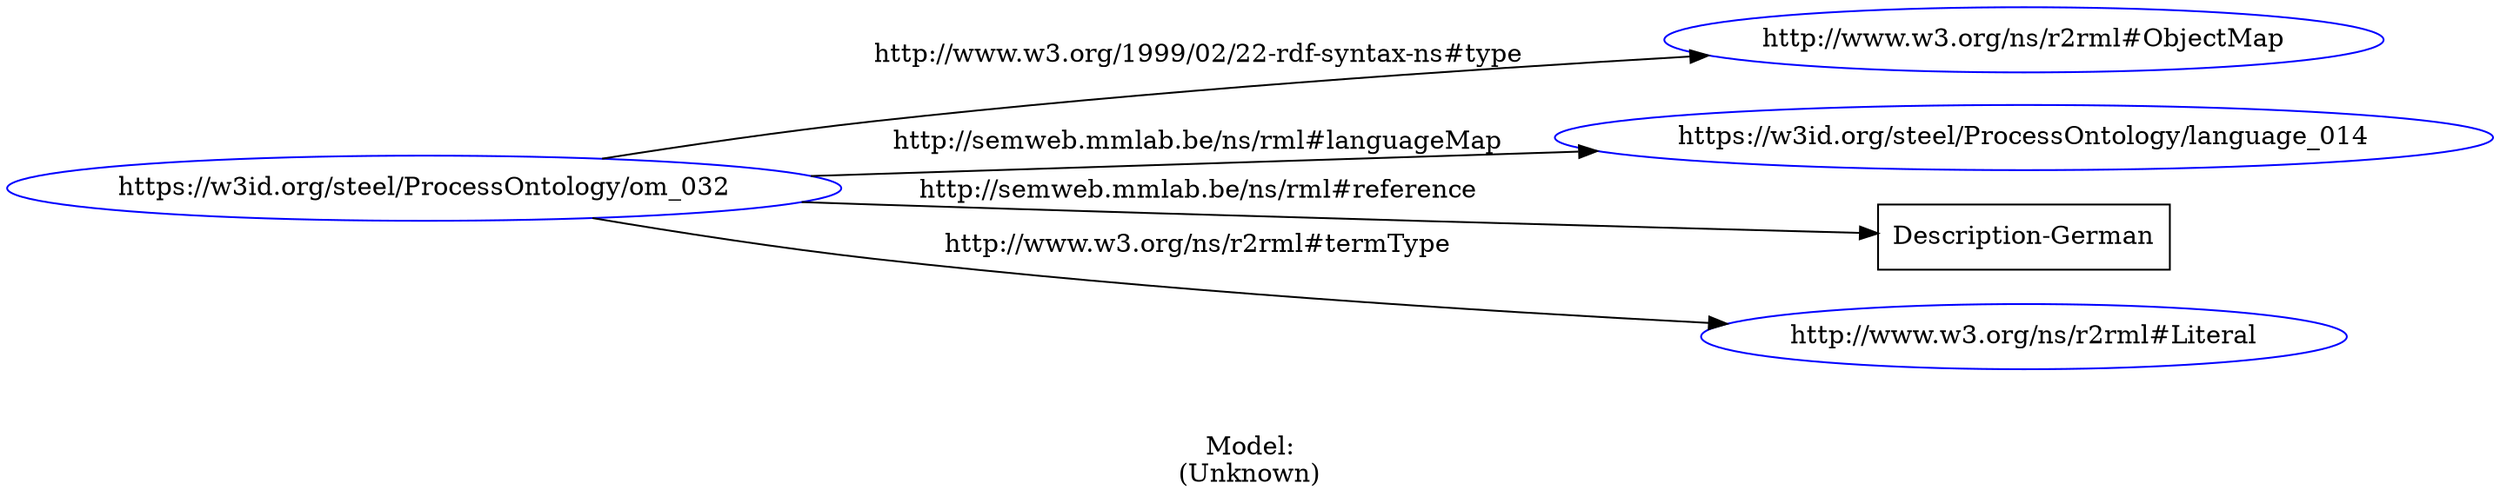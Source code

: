 digraph {
	rankdir = LR;
	charset="utf-8";

	"Rhttps://w3id.org/steel/ProcessOntology/om_032" -> "Rhttp://www.w3.org/ns/r2rml#ObjectMap" [ label="http://www.w3.org/1999/02/22-rdf-syntax-ns#type" ];
	"Rhttps://w3id.org/steel/ProcessOntology/om_032" -> "Rhttps://w3id.org/steel/ProcessOntology/language_014" [ label="http://semweb.mmlab.be/ns/rml#languageMap" ];
	"Rhttps://w3id.org/steel/ProcessOntology/om_032" -> "LDescription-German" [ label="http://semweb.mmlab.be/ns/rml#reference" ];
	"Rhttps://w3id.org/steel/ProcessOntology/om_032" -> "Rhttp://www.w3.org/ns/r2rml#Literal" [ label="http://www.w3.org/ns/r2rml#termType" ];

	// Resources
	"Rhttps://w3id.org/steel/ProcessOntology/om_032" [ label="https://w3id.org/steel/ProcessOntology/om_032", shape = ellipse, color = blue ];
	"Rhttp://www.w3.org/ns/r2rml#ObjectMap" [ label="http://www.w3.org/ns/r2rml#ObjectMap", shape = ellipse, color = blue ];
	"Rhttps://w3id.org/steel/ProcessOntology/language_014" [ label="https://w3id.org/steel/ProcessOntology/language_014", shape = ellipse, color = blue ];
	"Rhttp://www.w3.org/ns/r2rml#Literal" [ label="http://www.w3.org/ns/r2rml#Literal", shape = ellipse, color = blue ];

	// Anonymous nodes

	// Literals
	"LDescription-German" [ label="Description-German", shape = record ];

	label="\n\nModel:\n(Unknown)";
}
